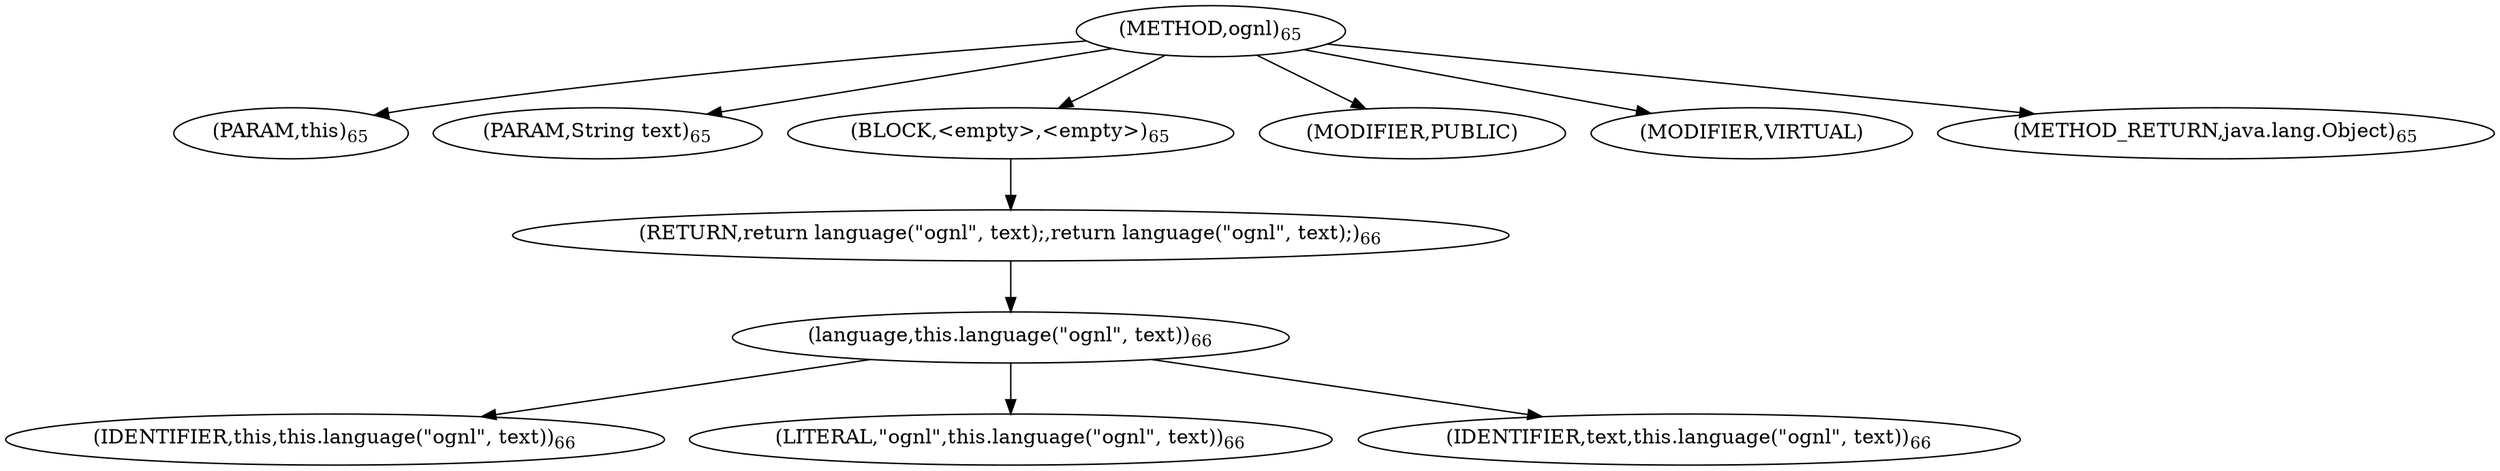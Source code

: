 digraph "ognl" {  
"88" [label = <(METHOD,ognl)<SUB>65</SUB>> ]
"10" [label = <(PARAM,this)<SUB>65</SUB>> ]
"89" [label = <(PARAM,String text)<SUB>65</SUB>> ]
"90" [label = <(BLOCK,&lt;empty&gt;,&lt;empty&gt;)<SUB>65</SUB>> ]
"91" [label = <(RETURN,return language(&quot;ognl&quot;, text);,return language(&quot;ognl&quot;, text);)<SUB>66</SUB>> ]
"92" [label = <(language,this.language(&quot;ognl&quot;, text))<SUB>66</SUB>> ]
"9" [label = <(IDENTIFIER,this,this.language(&quot;ognl&quot;, text))<SUB>66</SUB>> ]
"93" [label = <(LITERAL,&quot;ognl&quot;,this.language(&quot;ognl&quot;, text))<SUB>66</SUB>> ]
"94" [label = <(IDENTIFIER,text,this.language(&quot;ognl&quot;, text))<SUB>66</SUB>> ]
"95" [label = <(MODIFIER,PUBLIC)> ]
"96" [label = <(MODIFIER,VIRTUAL)> ]
"97" [label = <(METHOD_RETURN,java.lang.Object)<SUB>65</SUB>> ]
  "88" -> "10" 
  "88" -> "89" 
  "88" -> "90" 
  "88" -> "95" 
  "88" -> "96" 
  "88" -> "97" 
  "90" -> "91" 
  "91" -> "92" 
  "92" -> "9" 
  "92" -> "93" 
  "92" -> "94" 
}
